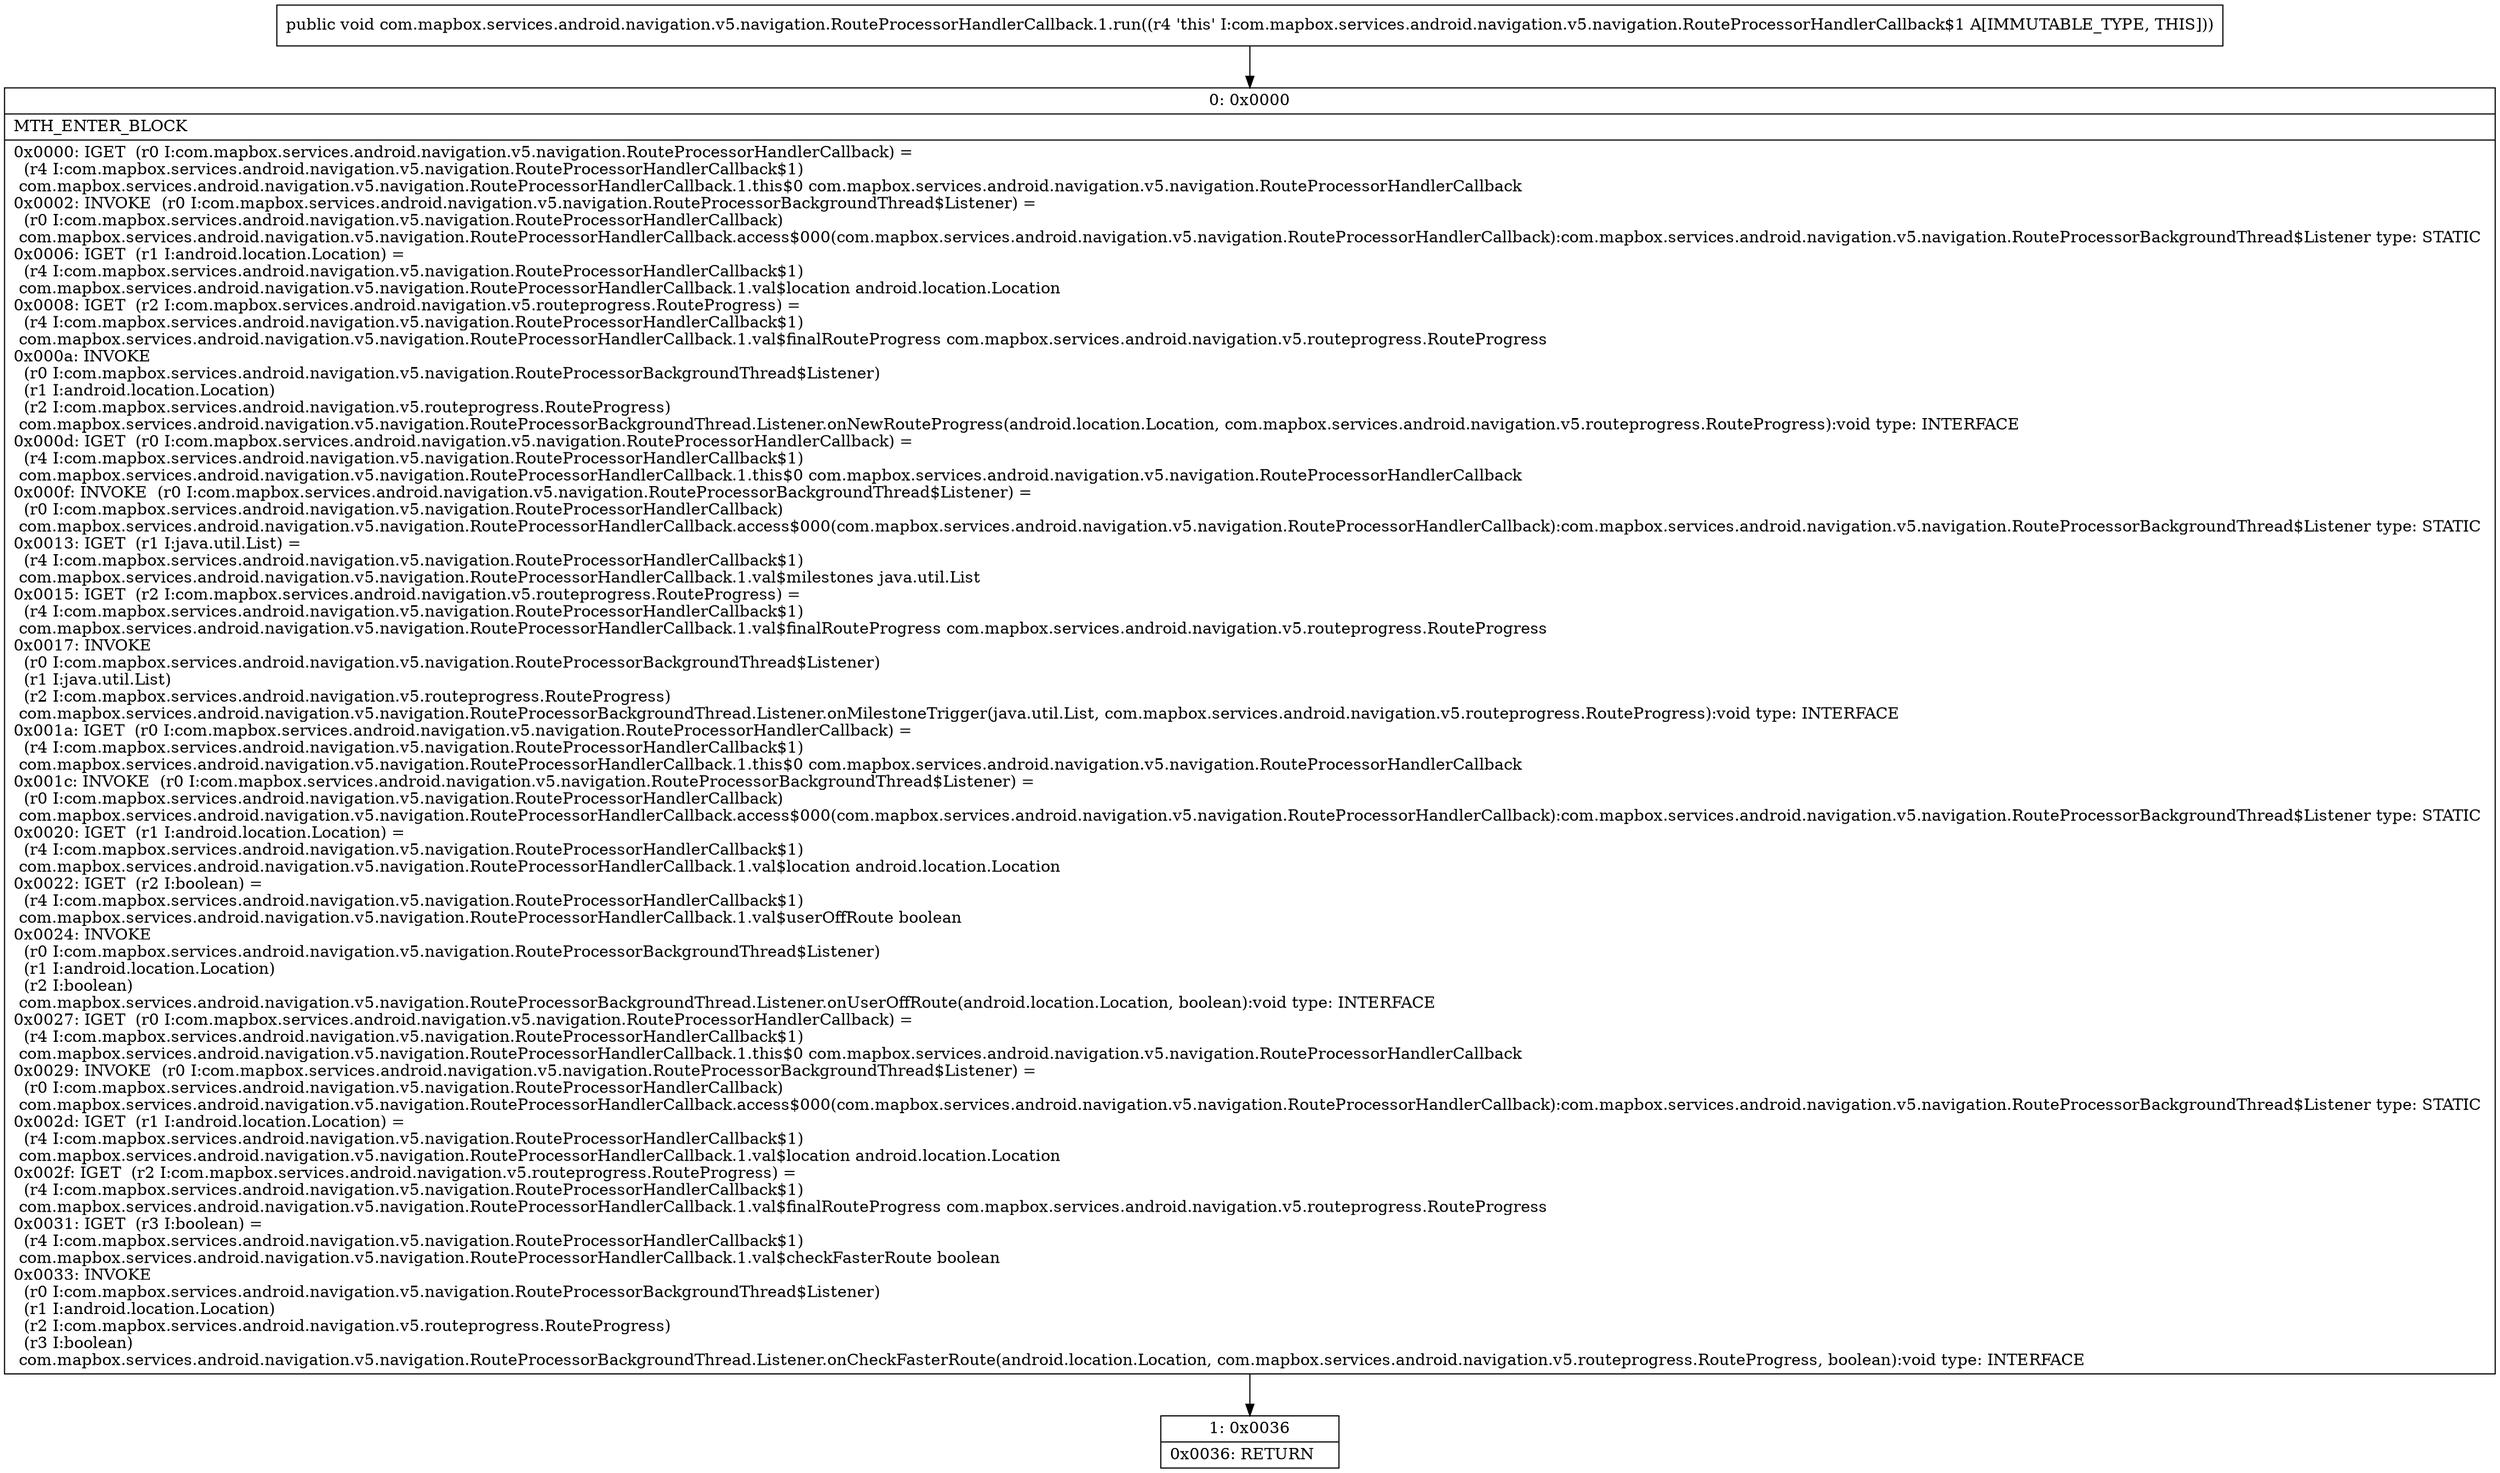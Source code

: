 digraph "CFG forcom.mapbox.services.android.navigation.v5.navigation.RouteProcessorHandlerCallback.1.run()V" {
Node_0 [shape=record,label="{0\:\ 0x0000|MTH_ENTER_BLOCK\l|0x0000: IGET  (r0 I:com.mapbox.services.android.navigation.v5.navigation.RouteProcessorHandlerCallback) = \l  (r4 I:com.mapbox.services.android.navigation.v5.navigation.RouteProcessorHandlerCallback$1)\l com.mapbox.services.android.navigation.v5.navigation.RouteProcessorHandlerCallback.1.this$0 com.mapbox.services.android.navigation.v5.navigation.RouteProcessorHandlerCallback \l0x0002: INVOKE  (r0 I:com.mapbox.services.android.navigation.v5.navigation.RouteProcessorBackgroundThread$Listener) = \l  (r0 I:com.mapbox.services.android.navigation.v5.navigation.RouteProcessorHandlerCallback)\l com.mapbox.services.android.navigation.v5.navigation.RouteProcessorHandlerCallback.access$000(com.mapbox.services.android.navigation.v5.navigation.RouteProcessorHandlerCallback):com.mapbox.services.android.navigation.v5.navigation.RouteProcessorBackgroundThread$Listener type: STATIC \l0x0006: IGET  (r1 I:android.location.Location) = \l  (r4 I:com.mapbox.services.android.navigation.v5.navigation.RouteProcessorHandlerCallback$1)\l com.mapbox.services.android.navigation.v5.navigation.RouteProcessorHandlerCallback.1.val$location android.location.Location \l0x0008: IGET  (r2 I:com.mapbox.services.android.navigation.v5.routeprogress.RouteProgress) = \l  (r4 I:com.mapbox.services.android.navigation.v5.navigation.RouteProcessorHandlerCallback$1)\l com.mapbox.services.android.navigation.v5.navigation.RouteProcessorHandlerCallback.1.val$finalRouteProgress com.mapbox.services.android.navigation.v5.routeprogress.RouteProgress \l0x000a: INVOKE  \l  (r0 I:com.mapbox.services.android.navigation.v5.navigation.RouteProcessorBackgroundThread$Listener)\l  (r1 I:android.location.Location)\l  (r2 I:com.mapbox.services.android.navigation.v5.routeprogress.RouteProgress)\l com.mapbox.services.android.navigation.v5.navigation.RouteProcessorBackgroundThread.Listener.onNewRouteProgress(android.location.Location, com.mapbox.services.android.navigation.v5.routeprogress.RouteProgress):void type: INTERFACE \l0x000d: IGET  (r0 I:com.mapbox.services.android.navigation.v5.navigation.RouteProcessorHandlerCallback) = \l  (r4 I:com.mapbox.services.android.navigation.v5.navigation.RouteProcessorHandlerCallback$1)\l com.mapbox.services.android.navigation.v5.navigation.RouteProcessorHandlerCallback.1.this$0 com.mapbox.services.android.navigation.v5.navigation.RouteProcessorHandlerCallback \l0x000f: INVOKE  (r0 I:com.mapbox.services.android.navigation.v5.navigation.RouteProcessorBackgroundThread$Listener) = \l  (r0 I:com.mapbox.services.android.navigation.v5.navigation.RouteProcessorHandlerCallback)\l com.mapbox.services.android.navigation.v5.navigation.RouteProcessorHandlerCallback.access$000(com.mapbox.services.android.navigation.v5.navigation.RouteProcessorHandlerCallback):com.mapbox.services.android.navigation.v5.navigation.RouteProcessorBackgroundThread$Listener type: STATIC \l0x0013: IGET  (r1 I:java.util.List) = \l  (r4 I:com.mapbox.services.android.navigation.v5.navigation.RouteProcessorHandlerCallback$1)\l com.mapbox.services.android.navigation.v5.navigation.RouteProcessorHandlerCallback.1.val$milestones java.util.List \l0x0015: IGET  (r2 I:com.mapbox.services.android.navigation.v5.routeprogress.RouteProgress) = \l  (r4 I:com.mapbox.services.android.navigation.v5.navigation.RouteProcessorHandlerCallback$1)\l com.mapbox.services.android.navigation.v5.navigation.RouteProcessorHandlerCallback.1.val$finalRouteProgress com.mapbox.services.android.navigation.v5.routeprogress.RouteProgress \l0x0017: INVOKE  \l  (r0 I:com.mapbox.services.android.navigation.v5.navigation.RouteProcessorBackgroundThread$Listener)\l  (r1 I:java.util.List)\l  (r2 I:com.mapbox.services.android.navigation.v5.routeprogress.RouteProgress)\l com.mapbox.services.android.navigation.v5.navigation.RouteProcessorBackgroundThread.Listener.onMilestoneTrigger(java.util.List, com.mapbox.services.android.navigation.v5.routeprogress.RouteProgress):void type: INTERFACE \l0x001a: IGET  (r0 I:com.mapbox.services.android.navigation.v5.navigation.RouteProcessorHandlerCallback) = \l  (r4 I:com.mapbox.services.android.navigation.v5.navigation.RouteProcessorHandlerCallback$1)\l com.mapbox.services.android.navigation.v5.navigation.RouteProcessorHandlerCallback.1.this$0 com.mapbox.services.android.navigation.v5.navigation.RouteProcessorHandlerCallback \l0x001c: INVOKE  (r0 I:com.mapbox.services.android.navigation.v5.navigation.RouteProcessorBackgroundThread$Listener) = \l  (r0 I:com.mapbox.services.android.navigation.v5.navigation.RouteProcessorHandlerCallback)\l com.mapbox.services.android.navigation.v5.navigation.RouteProcessorHandlerCallback.access$000(com.mapbox.services.android.navigation.v5.navigation.RouteProcessorHandlerCallback):com.mapbox.services.android.navigation.v5.navigation.RouteProcessorBackgroundThread$Listener type: STATIC \l0x0020: IGET  (r1 I:android.location.Location) = \l  (r4 I:com.mapbox.services.android.navigation.v5.navigation.RouteProcessorHandlerCallback$1)\l com.mapbox.services.android.navigation.v5.navigation.RouteProcessorHandlerCallback.1.val$location android.location.Location \l0x0022: IGET  (r2 I:boolean) = \l  (r4 I:com.mapbox.services.android.navigation.v5.navigation.RouteProcessorHandlerCallback$1)\l com.mapbox.services.android.navigation.v5.navigation.RouteProcessorHandlerCallback.1.val$userOffRoute boolean \l0x0024: INVOKE  \l  (r0 I:com.mapbox.services.android.navigation.v5.navigation.RouteProcessorBackgroundThread$Listener)\l  (r1 I:android.location.Location)\l  (r2 I:boolean)\l com.mapbox.services.android.navigation.v5.navigation.RouteProcessorBackgroundThread.Listener.onUserOffRoute(android.location.Location, boolean):void type: INTERFACE \l0x0027: IGET  (r0 I:com.mapbox.services.android.navigation.v5.navigation.RouteProcessorHandlerCallback) = \l  (r4 I:com.mapbox.services.android.navigation.v5.navigation.RouteProcessorHandlerCallback$1)\l com.mapbox.services.android.navigation.v5.navigation.RouteProcessorHandlerCallback.1.this$0 com.mapbox.services.android.navigation.v5.navigation.RouteProcessorHandlerCallback \l0x0029: INVOKE  (r0 I:com.mapbox.services.android.navigation.v5.navigation.RouteProcessorBackgroundThread$Listener) = \l  (r0 I:com.mapbox.services.android.navigation.v5.navigation.RouteProcessorHandlerCallback)\l com.mapbox.services.android.navigation.v5.navigation.RouteProcessorHandlerCallback.access$000(com.mapbox.services.android.navigation.v5.navigation.RouteProcessorHandlerCallback):com.mapbox.services.android.navigation.v5.navigation.RouteProcessorBackgroundThread$Listener type: STATIC \l0x002d: IGET  (r1 I:android.location.Location) = \l  (r4 I:com.mapbox.services.android.navigation.v5.navigation.RouteProcessorHandlerCallback$1)\l com.mapbox.services.android.navigation.v5.navigation.RouteProcessorHandlerCallback.1.val$location android.location.Location \l0x002f: IGET  (r2 I:com.mapbox.services.android.navigation.v5.routeprogress.RouteProgress) = \l  (r4 I:com.mapbox.services.android.navigation.v5.navigation.RouteProcessorHandlerCallback$1)\l com.mapbox.services.android.navigation.v5.navigation.RouteProcessorHandlerCallback.1.val$finalRouteProgress com.mapbox.services.android.navigation.v5.routeprogress.RouteProgress \l0x0031: IGET  (r3 I:boolean) = \l  (r4 I:com.mapbox.services.android.navigation.v5.navigation.RouteProcessorHandlerCallback$1)\l com.mapbox.services.android.navigation.v5.navigation.RouteProcessorHandlerCallback.1.val$checkFasterRoute boolean \l0x0033: INVOKE  \l  (r0 I:com.mapbox.services.android.navigation.v5.navigation.RouteProcessorBackgroundThread$Listener)\l  (r1 I:android.location.Location)\l  (r2 I:com.mapbox.services.android.navigation.v5.routeprogress.RouteProgress)\l  (r3 I:boolean)\l com.mapbox.services.android.navigation.v5.navigation.RouteProcessorBackgroundThread.Listener.onCheckFasterRoute(android.location.Location, com.mapbox.services.android.navigation.v5.routeprogress.RouteProgress, boolean):void type: INTERFACE \l}"];
Node_1 [shape=record,label="{1\:\ 0x0036|0x0036: RETURN   \l}"];
MethodNode[shape=record,label="{public void com.mapbox.services.android.navigation.v5.navigation.RouteProcessorHandlerCallback.1.run((r4 'this' I:com.mapbox.services.android.navigation.v5.navigation.RouteProcessorHandlerCallback$1 A[IMMUTABLE_TYPE, THIS])) }"];
MethodNode -> Node_0;
Node_0 -> Node_1;
}

